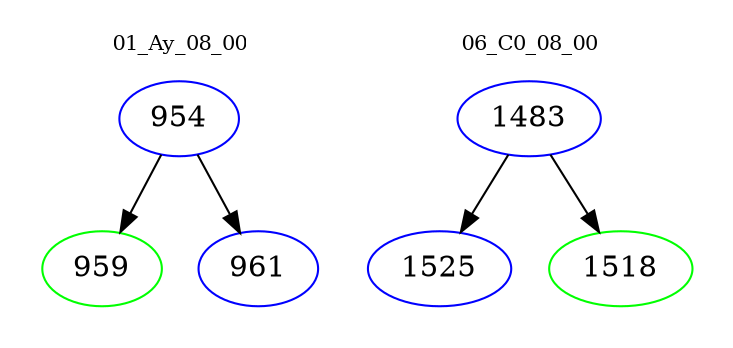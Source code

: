 digraph{
subgraph cluster_0 {
color = white
label = "01_Ay_08_00";
fontsize=10;
T0_954 [label="954", color="blue"]
T0_954 -> T0_959 [color="black"]
T0_959 [label="959", color="green"]
T0_954 -> T0_961 [color="black"]
T0_961 [label="961", color="blue"]
}
subgraph cluster_1 {
color = white
label = "06_C0_08_00";
fontsize=10;
T1_1483 [label="1483", color="blue"]
T1_1483 -> T1_1525 [color="black"]
T1_1525 [label="1525", color="blue"]
T1_1483 -> T1_1518 [color="black"]
T1_1518 [label="1518", color="green"]
}
}

